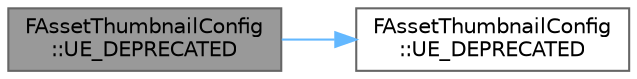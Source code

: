 digraph "FAssetThumbnailConfig::UE_DEPRECATED"
{
 // INTERACTIVE_SVG=YES
 // LATEX_PDF_SIZE
  bgcolor="transparent";
  edge [fontname=Helvetica,fontsize=10,labelfontname=Helvetica,labelfontsize=10];
  node [fontname=Helvetica,fontsize=10,shape=box,height=0.2,width=0.4];
  rankdir="LR";
  Node1 [id="Node000001",label="FAssetThumbnailConfig\l::UE_DEPRECATED",height=0.2,width=0.4,color="gray40", fillcolor="grey60", style="filled", fontcolor="black",tooltip=" "];
  Node1 -> Node2 [id="edge1_Node000001_Node000002",color="steelblue1",style="solid",tooltip=" "];
  Node2 [id="Node000002",label="FAssetThumbnailConfig\l::UE_DEPRECATED",height=0.2,width=0.4,color="grey40", fillcolor="white", style="filled",URL="$d8/d81/structFAssetThumbnailConfig.html#a13f9ea121f38c93530957df90bf0eeb6",tooltip=" "];
}
